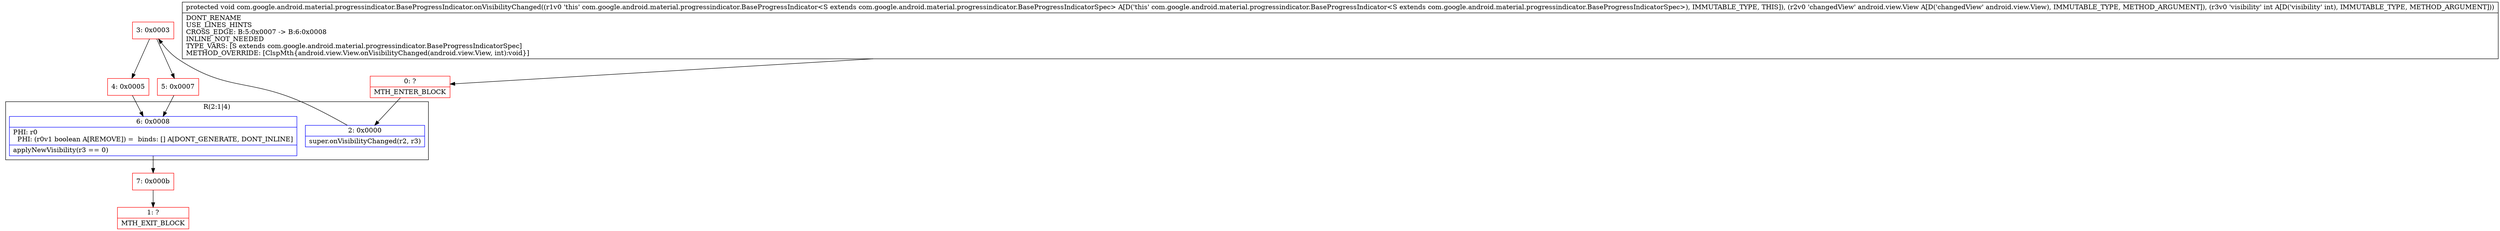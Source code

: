digraph "CFG forcom.google.android.material.progressindicator.BaseProgressIndicator.onVisibilityChanged(Landroid\/view\/View;I)V" {
subgraph cluster_Region_897546561 {
label = "R(2:1|4)";
node [shape=record,color=blue];
Node_2 [shape=record,label="{2\:\ 0x0000|super.onVisibilityChanged(r2, r3)\l}"];
Node_6 [shape=record,label="{6\:\ 0x0008|PHI: r0 \l  PHI: (r0v1 boolean A[REMOVE]) =  binds: [] A[DONT_GENERATE, DONT_INLINE]\l|applyNewVisibility(r3 == 0)\l}"];
}
Node_0 [shape=record,color=red,label="{0\:\ ?|MTH_ENTER_BLOCK\l}"];
Node_3 [shape=record,color=red,label="{3\:\ 0x0003}"];
Node_4 [shape=record,color=red,label="{4\:\ 0x0005}"];
Node_7 [shape=record,color=red,label="{7\:\ 0x000b}"];
Node_1 [shape=record,color=red,label="{1\:\ ?|MTH_EXIT_BLOCK\l}"];
Node_5 [shape=record,color=red,label="{5\:\ 0x0007}"];
MethodNode[shape=record,label="{protected void com.google.android.material.progressindicator.BaseProgressIndicator.onVisibilityChanged((r1v0 'this' com.google.android.material.progressindicator.BaseProgressIndicator\<S extends com.google.android.material.progressindicator.BaseProgressIndicatorSpec\> A[D('this' com.google.android.material.progressindicator.BaseProgressIndicator\<S extends com.google.android.material.progressindicator.BaseProgressIndicatorSpec\>), IMMUTABLE_TYPE, THIS]), (r2v0 'changedView' android.view.View A[D('changedView' android.view.View), IMMUTABLE_TYPE, METHOD_ARGUMENT]), (r3v0 'visibility' int A[D('visibility' int), IMMUTABLE_TYPE, METHOD_ARGUMENT]))  | DONT_RENAME\lUSE_LINES_HINTS\lCROSS_EDGE: B:5:0x0007 \-\> B:6:0x0008\lINLINE_NOT_NEEDED\lTYPE_VARS: [S extends com.google.android.material.progressindicator.BaseProgressIndicatorSpec]\lMETHOD_OVERRIDE: [ClspMth\{android.view.View.onVisibilityChanged(android.view.View, int):void\}]\l}"];
MethodNode -> Node_0;Node_2 -> Node_3;
Node_6 -> Node_7;
Node_0 -> Node_2;
Node_3 -> Node_4;
Node_3 -> Node_5;
Node_4 -> Node_6;
Node_7 -> Node_1;
Node_5 -> Node_6;
}

